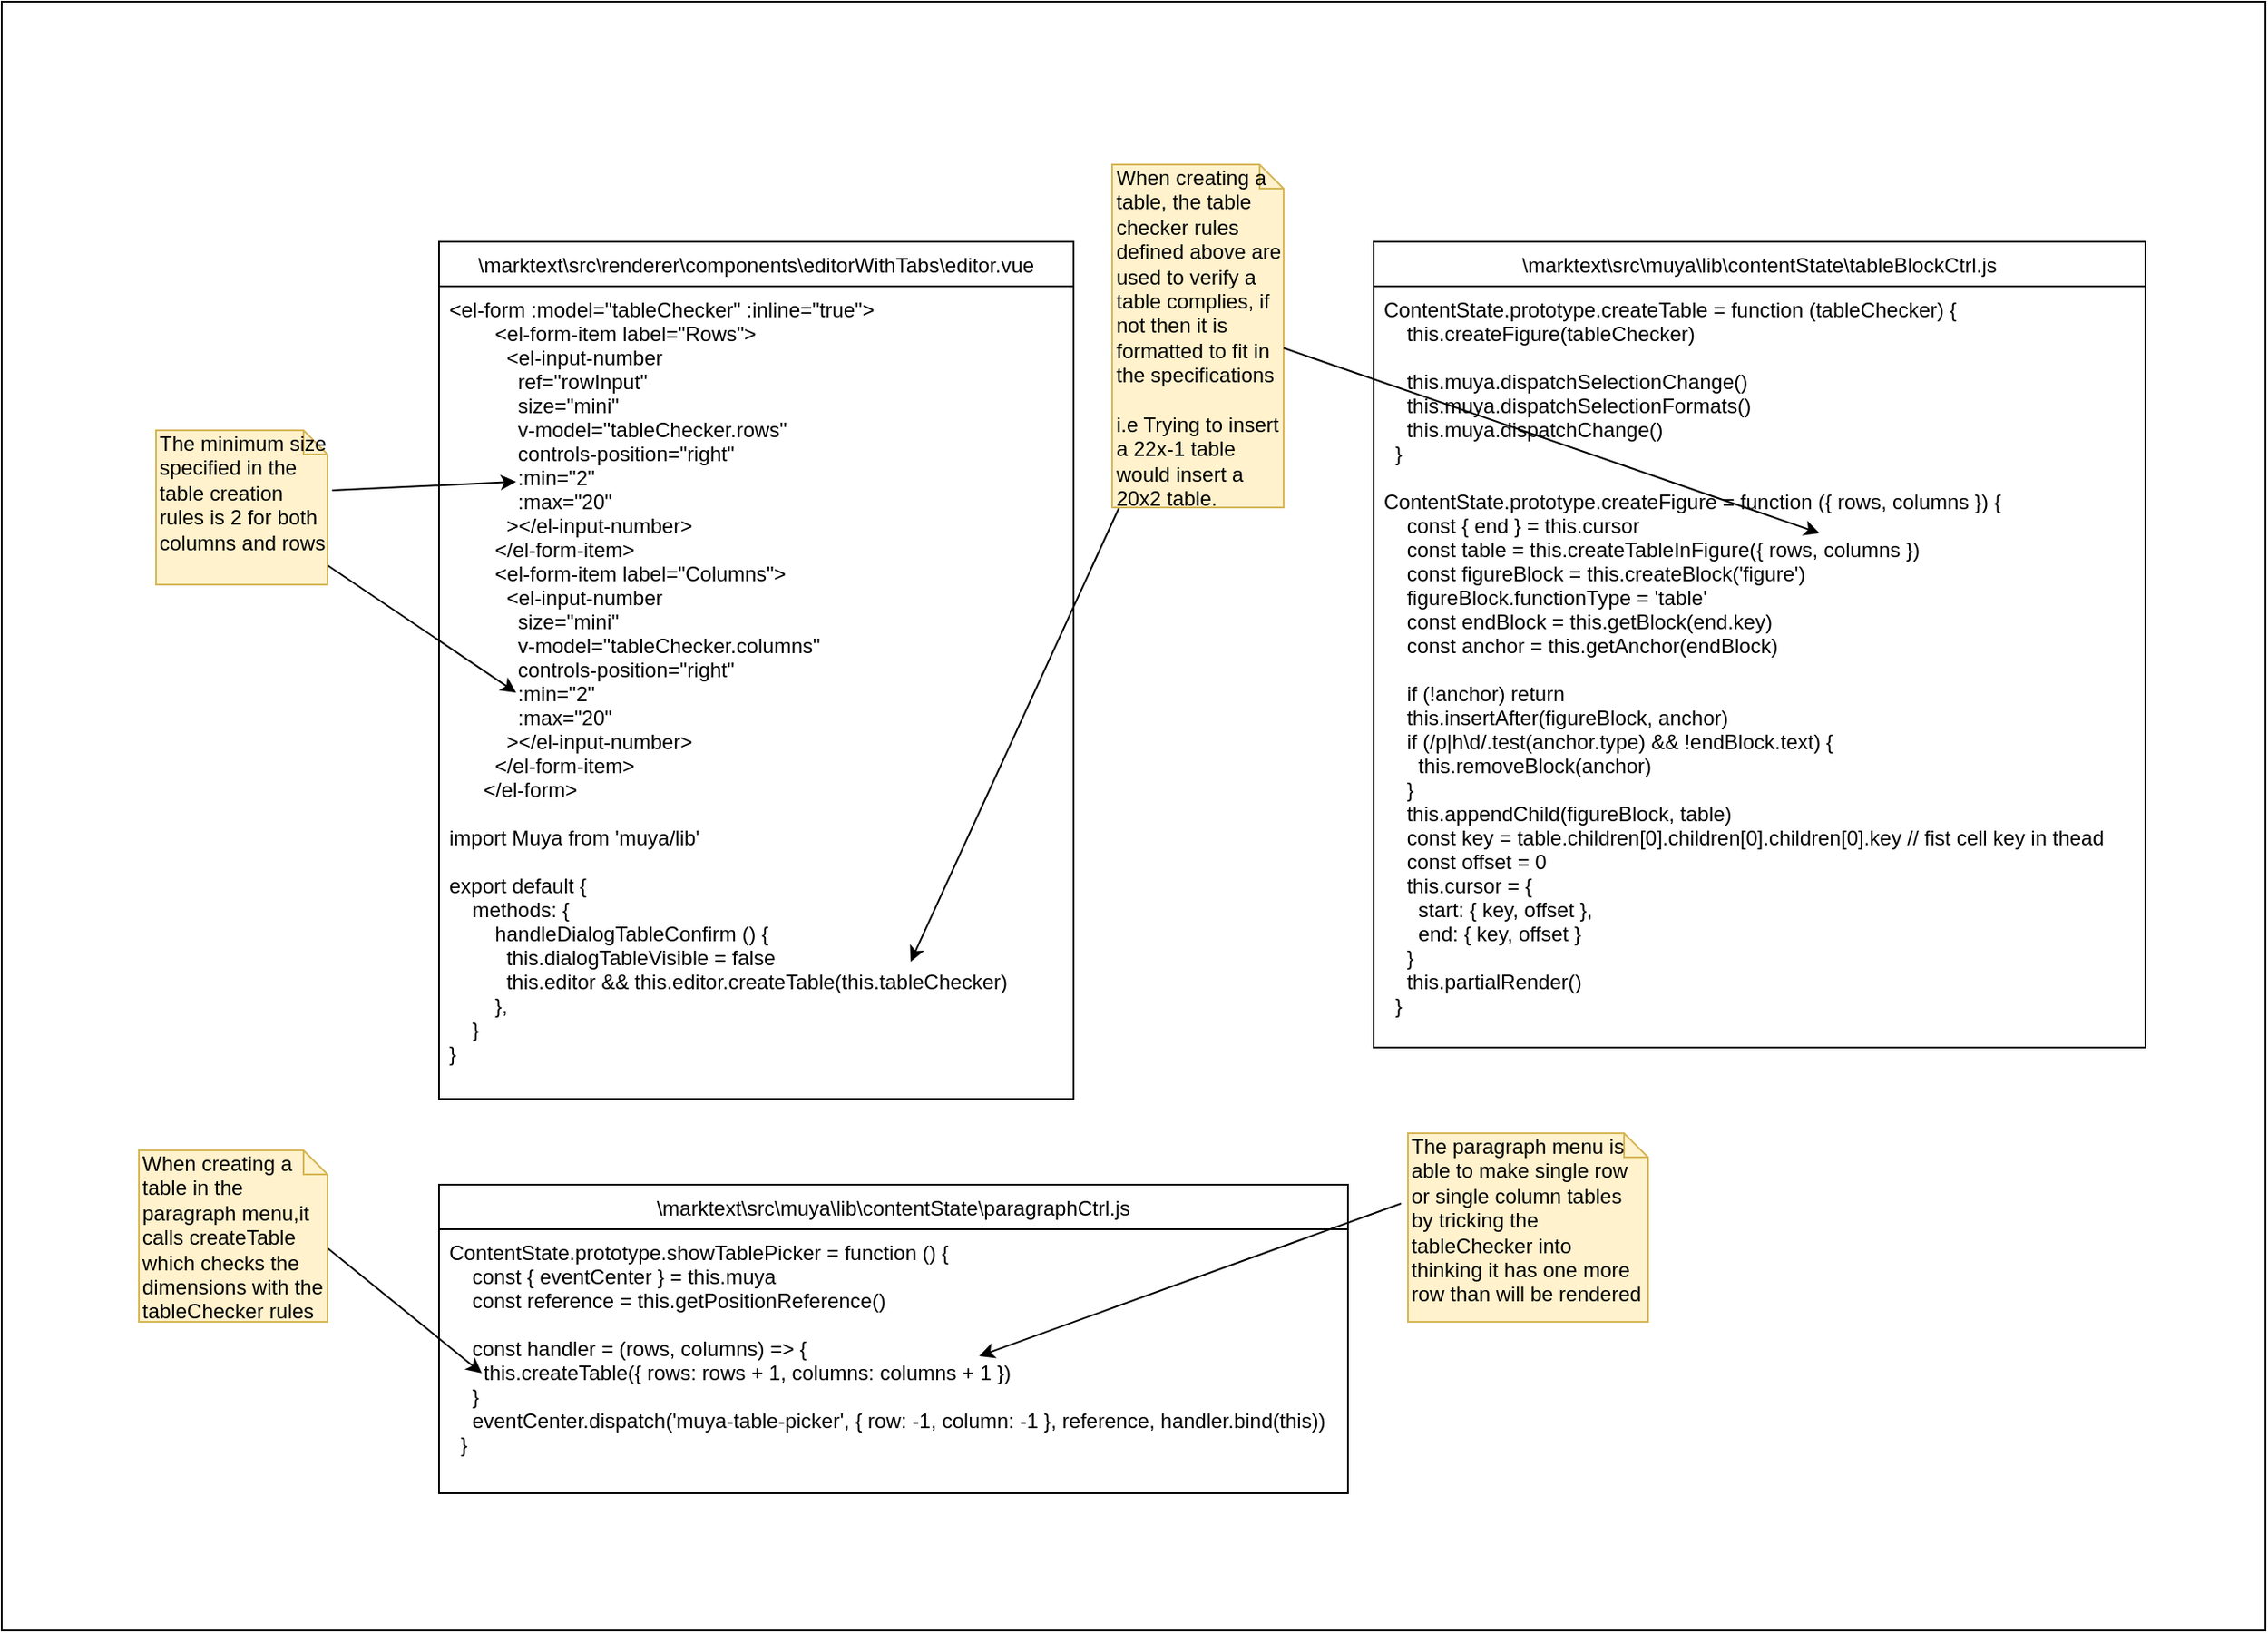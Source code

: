 <mxfile version="12.1.3" type="device" pages="1"><diagram id="8Rgyi3zWslfp_5UYmq5Z" name="Page-1"><mxGraphModel dx="3276" dy="1188" grid="1" gridSize="10" guides="1" tooltips="1" connect="1" arrows="1" fold="1" page="1" pageScale="1" pageWidth="850" pageHeight="1100" math="0" shadow="0"><root><mxCell id="0"/><mxCell id="1" parent="0"/><mxCell id="H90Ag_G5_o1tOsYxR4Yz-30" value="" style="rounded=0;whiteSpace=wrap;html=1;" vertex="1" parent="1"><mxGeometry x="-200" y="30" width="1320" height="950" as="geometry"/></mxCell><mxCell id="H90Ag_G5_o1tOsYxR4Yz-3" value="\marktext\src\renderer\components\editorWithTabs\editor.vue" style="swimlane;fontStyle=0;childLayout=stackLayout;horizontal=1;startSize=26;fillColor=none;horizontalStack=0;resizeParent=1;resizeParentMax=0;resizeLast=0;collapsible=1;marginBottom=0;" vertex="1" parent="1"><mxGeometry x="55" y="170" width="370" height="500" as="geometry"/></mxCell><mxCell id="H90Ag_G5_o1tOsYxR4Yz-11" value="" style="endArrow=classic;html=1;exitX=1.027;exitY=0.389;exitDx=0;exitDy=0;exitPerimeter=0;" edge="1" parent="H90Ag_G5_o1tOsYxR4Yz-3" source="H90Ag_G5_o1tOsYxR4Yz-10"><mxGeometry width="50" height="50" relative="1" as="geometry"><mxPoint x="-5" y="190" as="sourcePoint"/><mxPoint x="45" y="140" as="targetPoint"/></mxGeometry></mxCell><mxCell id="H90Ag_G5_o1tOsYxR4Yz-4" value="&lt;el-form :model=&quot;tableChecker&quot; :inline=&quot;true&quot;&gt;&#10;        &lt;el-form-item label=&quot;Rows&quot;&gt;&#10;          &lt;el-input-number&#10;            ref=&quot;rowInput&quot;&#10;            size=&quot;mini&quot;&#10;            v-model=&quot;tableChecker.rows&quot;&#10;            controls-position=&quot;right&quot;&#10;            :min=&quot;2&quot;&#10;            :max=&quot;20&quot;&#10;          &gt;&lt;/el-input-number&gt;&#10;        &lt;/el-form-item&gt;&#10;        &lt;el-form-item label=&quot;Columns&quot;&gt;&#10;          &lt;el-input-number&#10;            size=&quot;mini&quot;&#10;            v-model=&quot;tableChecker.columns&quot;&#10;            controls-position=&quot;right&quot;&#10;            :min=&quot;2&quot;&#10;            :max=&quot;20&quot;&#10;          &gt;&lt;/el-input-number&gt;&#10;        &lt;/el-form-item&gt;&#10;      &lt;/el-form&gt;&#10;&#10;import Muya from 'muya/lib'&#10;&#10;export default {&#10;    methods: {&#10;        handleDialogTableConfirm () {&#10;          this.dialogTableVisible = false&#10;          this.editor &amp;&amp; this.editor.createTable(this.tableChecker)&#10;        },&#10;    }&#10;}&#10;" style="text;strokeColor=none;fillColor=none;align=left;verticalAlign=top;spacingLeft=4;spacingRight=4;overflow=hidden;rotatable=0;points=[[0,0.5],[1,0.5]];portConstraint=eastwest;" vertex="1" parent="H90Ag_G5_o1tOsYxR4Yz-3"><mxGeometry y="26" width="370" height="474" as="geometry"/></mxCell><mxCell id="H90Ag_G5_o1tOsYxR4Yz-13" value="" style="endArrow=classic;html=1;" edge="1" parent="H90Ag_G5_o1tOsYxR4Yz-3" source="H90Ag_G5_o1tOsYxR4Yz-10"><mxGeometry width="50" height="50" relative="1" as="geometry"><mxPoint x="-5" y="313" as="sourcePoint"/><mxPoint x="45" y="263" as="targetPoint"/></mxGeometry></mxCell><mxCell id="H90Ag_G5_o1tOsYxR4Yz-25" value="" style="endArrow=classic;html=1;" edge="1" parent="H90Ag_G5_o1tOsYxR4Yz-3" source="H90Ag_G5_o1tOsYxR4Yz-9"><mxGeometry width="50" height="50" relative="1" as="geometry"><mxPoint x="225" y="470" as="sourcePoint"/><mxPoint x="275" y="420" as="targetPoint"/></mxGeometry></mxCell><mxCell id="H90Ag_G5_o1tOsYxR4Yz-9" value="When creating a table, the table checker rules defined above are used to verify a table complies, if not then it is formatted to fit in the specifications&lt;br&gt;&lt;br&gt;i.e Trying to insert a 22x-1 table would insert a 20x2 table." style="shape=note;whiteSpace=wrap;html=1;size=14;verticalAlign=top;align=left;spacingTop=-6;fillColor=#fff2cc;strokeColor=#d6b656;" vertex="1" parent="1"><mxGeometry x="447.5" y="125" width="100" height="200" as="geometry"/></mxCell><mxCell id="H90Ag_G5_o1tOsYxR4Yz-10" value="The minimum size specified in the table creation rules is 2 for both columns and rows" style="shape=note;whiteSpace=wrap;html=1;size=14;verticalAlign=top;align=left;spacingTop=-6;fillColor=#fff2cc;strokeColor=#d6b656;" vertex="1" parent="1"><mxGeometry x="-110" y="280" width="100" height="90" as="geometry"/></mxCell><mxCell id="H90Ag_G5_o1tOsYxR4Yz-14" value="\marktext\src\muya\lib\contentState\paragraphCtrl.js" style="swimlane;fontStyle=0;childLayout=stackLayout;horizontal=1;startSize=26;fillColor=none;horizontalStack=0;resizeParent=1;resizeParentMax=0;resizeLast=0;collapsible=1;marginBottom=0;" vertex="1" parent="1"><mxGeometry x="55" y="720" width="530" height="180" as="geometry"/></mxCell><mxCell id="H90Ag_G5_o1tOsYxR4Yz-15" value="ContentState.prototype.showTablePicker = function () {&#10;    const { eventCenter } = this.muya&#10;    const reference = this.getPositionReference()&#10;&#10;    const handler = (rows, columns) =&gt; {&#10;      this.createTable({ rows: rows + 1, columns: columns + 1 })&#10;    }&#10;    eventCenter.dispatch('muya-table-picker', { row: -1, column: -1 }, reference, handler.bind(this))&#10;  }" style="text;strokeColor=none;fillColor=none;align=left;verticalAlign=top;spacingLeft=4;spacingRight=4;overflow=hidden;rotatable=0;points=[[0,0.5],[1,0.5]];portConstraint=eastwest;" vertex="1" parent="H90Ag_G5_o1tOsYxR4Yz-14"><mxGeometry y="26" width="530" height="154" as="geometry"/></mxCell><mxCell id="H90Ag_G5_o1tOsYxR4Yz-19" value="" style="endArrow=classic;html=1;exitX=0;exitY=0;exitDx=110;exitDy=57;exitPerimeter=0;" edge="1" parent="H90Ag_G5_o1tOsYxR4Yz-14" source="H90Ag_G5_o1tOsYxR4Yz-18"><mxGeometry width="50" height="50" relative="1" as="geometry"><mxPoint x="-45" y="190" as="sourcePoint"/><mxPoint x="25" y="110" as="targetPoint"/></mxGeometry></mxCell><mxCell id="H90Ag_G5_o1tOsYxR4Yz-21" value="" style="endArrow=classic;html=1;exitX=-0.029;exitY=0.373;exitDx=0;exitDy=0;exitPerimeter=0;" edge="1" parent="H90Ag_G5_o1tOsYxR4Yz-14" source="H90Ag_G5_o1tOsYxR4Yz-20"><mxGeometry width="50" height="50" relative="1" as="geometry"><mxPoint x="265" y="150" as="sourcePoint"/><mxPoint x="315" y="100" as="targetPoint"/></mxGeometry></mxCell><mxCell id="H90Ag_G5_o1tOsYxR4Yz-18" value="When creating a table in the paragraph menu,it calls createTable which checks the dimensions with the tableChecker rules" style="shape=note;whiteSpace=wrap;html=1;size=14;verticalAlign=top;align=left;spacingTop=-6;fillColor=#fff2cc;strokeColor=#d6b656;" vertex="1" parent="1"><mxGeometry x="-120" y="700" width="110" height="100" as="geometry"/></mxCell><mxCell id="H90Ag_G5_o1tOsYxR4Yz-20" value="The paragraph menu is able to make single row or single column tables by tricking the tableChecker into thinking it has one more row than will be rendered" style="shape=note;whiteSpace=wrap;html=1;size=14;verticalAlign=top;align=left;spacingTop=-6;fillColor=#fff2cc;strokeColor=#d6b656;" vertex="1" parent="1"><mxGeometry x="620" y="690" width="140" height="110" as="geometry"/></mxCell><mxCell id="H90Ag_G5_o1tOsYxR4Yz-23" value="\marktext\src\muya\lib\contentState\tableBlockCtrl.js" style="swimlane;fontStyle=0;childLayout=stackLayout;horizontal=1;startSize=26;fillColor=none;horizontalStack=0;resizeParent=1;resizeParentMax=0;resizeLast=0;collapsible=1;marginBottom=0;" vertex="1" parent="1"><mxGeometry x="600" y="170" width="450" height="470" as="geometry"/></mxCell><mxCell id="H90Ag_G5_o1tOsYxR4Yz-28" value="" style="endArrow=classic;html=1;exitX=0;exitY=0;exitDx=100;exitDy=107;exitPerimeter=0;" edge="1" parent="H90Ag_G5_o1tOsYxR4Yz-23" source="H90Ag_G5_o1tOsYxR4Yz-9"><mxGeometry width="50" height="50" relative="1" as="geometry"><mxPoint x="210" y="220" as="sourcePoint"/><mxPoint x="260" y="170" as="targetPoint"/></mxGeometry></mxCell><mxCell id="H90Ag_G5_o1tOsYxR4Yz-24" value="ContentState.prototype.createTable = function (tableChecker) {&#10;    this.createFigure(tableChecker)&#10;&#10;    this.muya.dispatchSelectionChange()&#10;    this.muya.dispatchSelectionFormats()&#10;    this.muya.dispatchChange()&#10;  }&#10;&#10;ContentState.prototype.createFigure = function ({ rows, columns }) {&#10;    const { end } = this.cursor&#10;    const table = this.createTableInFigure({ rows, columns })&#10;    const figureBlock = this.createBlock('figure')&#10;    figureBlock.functionType = 'table'&#10;    const endBlock = this.getBlock(end.key)&#10;    const anchor = this.getAnchor(endBlock)&#10;&#10;    if (!anchor) return&#10;    this.insertAfter(figureBlock, anchor)&#10;    if (/p|h\d/.test(anchor.type) &amp;&amp; !endBlock.text) {&#10;      this.removeBlock(anchor)&#10;    }&#10;    this.appendChild(figureBlock, table)&#10;    const key = table.children[0].children[0].children[0].key // fist cell key in thead&#10;    const offset = 0&#10;    this.cursor = {&#10;      start: { key, offset },&#10;      end: { key, offset }&#10;    }&#10;    this.partialRender()&#10;  }" style="text;strokeColor=none;fillColor=none;align=left;verticalAlign=top;spacingLeft=4;spacingRight=4;overflow=hidden;rotatable=0;points=[[0,0.5],[1,0.5]];portConstraint=eastwest;" vertex="1" parent="H90Ag_G5_o1tOsYxR4Yz-23"><mxGeometry y="26" width="450" height="444" as="geometry"/></mxCell></root></mxGraphModel></diagram></mxfile>
